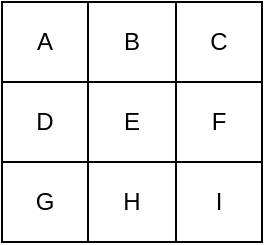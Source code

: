 <mxfile version="15.8.7" type="device"><diagram id="rsNmhNAm2KoZbJ_XOf-u" name="Page-1"><mxGraphModel dx="1209" dy="642" grid="1" gridSize="10" guides="1" tooltips="1" connect="1" arrows="1" fold="1" page="1" pageScale="1" pageWidth="827" pageHeight="1169" math="0" shadow="0"><root><mxCell id="0"/><mxCell id="1" parent="0"/><mxCell id="5TCnwQEei2bx9HfIqPZ4-3" value="" style="shape=table;html=1;whiteSpace=wrap;startSize=0;container=1;collapsible=0;childLayout=tableLayout;" vertex="1" parent="1"><mxGeometry x="320" y="170" width="130" height="120" as="geometry"/></mxCell><mxCell id="5TCnwQEei2bx9HfIqPZ4-4" value="" style="shape=partialRectangle;html=1;whiteSpace=wrap;collapsible=0;dropTarget=0;pointerEvents=0;fillColor=none;top=0;left=0;bottom=0;right=0;points=[[0,0.5],[1,0.5]];portConstraint=eastwest;" vertex="1" parent="5TCnwQEei2bx9HfIqPZ4-3"><mxGeometry width="130" height="40" as="geometry"/></mxCell><mxCell id="5TCnwQEei2bx9HfIqPZ4-5" value="A" style="shape=partialRectangle;html=1;whiteSpace=wrap;connectable=0;fillColor=none;top=0;left=0;bottom=0;right=0;overflow=hidden;pointerEvents=1;" vertex="1" parent="5TCnwQEei2bx9HfIqPZ4-4"><mxGeometry width="43" height="40" as="geometry"><mxRectangle width="43" height="40" as="alternateBounds"/></mxGeometry></mxCell><mxCell id="5TCnwQEei2bx9HfIqPZ4-6" value="B" style="shape=partialRectangle;html=1;whiteSpace=wrap;connectable=0;fillColor=none;top=0;left=0;bottom=0;right=0;overflow=hidden;pointerEvents=1;" vertex="1" parent="5TCnwQEei2bx9HfIqPZ4-4"><mxGeometry x="43" width="44" height="40" as="geometry"><mxRectangle width="44" height="40" as="alternateBounds"/></mxGeometry></mxCell><mxCell id="5TCnwQEei2bx9HfIqPZ4-7" value="C" style="shape=partialRectangle;html=1;whiteSpace=wrap;connectable=0;fillColor=none;top=0;left=0;bottom=0;right=0;overflow=hidden;pointerEvents=1;" vertex="1" parent="5TCnwQEei2bx9HfIqPZ4-4"><mxGeometry x="87" width="43" height="40" as="geometry"><mxRectangle width="43" height="40" as="alternateBounds"/></mxGeometry></mxCell><mxCell id="5TCnwQEei2bx9HfIqPZ4-8" value="" style="shape=partialRectangle;html=1;whiteSpace=wrap;collapsible=0;dropTarget=0;pointerEvents=0;fillColor=none;top=0;left=0;bottom=0;right=0;points=[[0,0.5],[1,0.5]];portConstraint=eastwest;" vertex="1" parent="5TCnwQEei2bx9HfIqPZ4-3"><mxGeometry y="40" width="130" height="40" as="geometry"/></mxCell><mxCell id="5TCnwQEei2bx9HfIqPZ4-9" value="D" style="shape=partialRectangle;html=1;whiteSpace=wrap;connectable=0;fillColor=none;top=0;left=0;bottom=0;right=0;overflow=hidden;pointerEvents=1;" vertex="1" parent="5TCnwQEei2bx9HfIqPZ4-8"><mxGeometry width="43" height="40" as="geometry"><mxRectangle width="43" height="40" as="alternateBounds"/></mxGeometry></mxCell><mxCell id="5TCnwQEei2bx9HfIqPZ4-10" value="E" style="shape=partialRectangle;html=1;whiteSpace=wrap;connectable=0;fillColor=none;top=0;left=0;bottom=0;right=0;overflow=hidden;pointerEvents=1;" vertex="1" parent="5TCnwQEei2bx9HfIqPZ4-8"><mxGeometry x="43" width="44" height="40" as="geometry"><mxRectangle width="44" height="40" as="alternateBounds"/></mxGeometry></mxCell><mxCell id="5TCnwQEei2bx9HfIqPZ4-11" value="F" style="shape=partialRectangle;html=1;whiteSpace=wrap;connectable=0;fillColor=none;top=0;left=0;bottom=0;right=0;overflow=hidden;pointerEvents=1;" vertex="1" parent="5TCnwQEei2bx9HfIqPZ4-8"><mxGeometry x="87" width="43" height="40" as="geometry"><mxRectangle width="43" height="40" as="alternateBounds"/></mxGeometry></mxCell><mxCell id="5TCnwQEei2bx9HfIqPZ4-12" value="" style="shape=partialRectangle;html=1;whiteSpace=wrap;collapsible=0;dropTarget=0;pointerEvents=0;fillColor=none;top=0;left=0;bottom=0;right=0;points=[[0,0.5],[1,0.5]];portConstraint=eastwest;" vertex="1" parent="5TCnwQEei2bx9HfIqPZ4-3"><mxGeometry y="80" width="130" height="40" as="geometry"/></mxCell><mxCell id="5TCnwQEei2bx9HfIqPZ4-13" value="G" style="shape=partialRectangle;html=1;whiteSpace=wrap;connectable=0;fillColor=none;top=0;left=0;bottom=0;right=0;overflow=hidden;pointerEvents=1;" vertex="1" parent="5TCnwQEei2bx9HfIqPZ4-12"><mxGeometry width="43" height="40" as="geometry"><mxRectangle width="43" height="40" as="alternateBounds"/></mxGeometry></mxCell><mxCell id="5TCnwQEei2bx9HfIqPZ4-14" value="H" style="shape=partialRectangle;html=1;whiteSpace=wrap;connectable=0;fillColor=none;top=0;left=0;bottom=0;right=0;overflow=hidden;pointerEvents=1;" vertex="1" parent="5TCnwQEei2bx9HfIqPZ4-12"><mxGeometry x="43" width="44" height="40" as="geometry"><mxRectangle width="44" height="40" as="alternateBounds"/></mxGeometry></mxCell><mxCell id="5TCnwQEei2bx9HfIqPZ4-15" value="I" style="shape=partialRectangle;html=1;whiteSpace=wrap;connectable=0;fillColor=none;top=0;left=0;bottom=0;right=0;overflow=hidden;pointerEvents=1;" vertex="1" parent="5TCnwQEei2bx9HfIqPZ4-12"><mxGeometry x="87" width="43" height="40" as="geometry"><mxRectangle width="43" height="40" as="alternateBounds"/></mxGeometry></mxCell></root></mxGraphModel></diagram></mxfile>